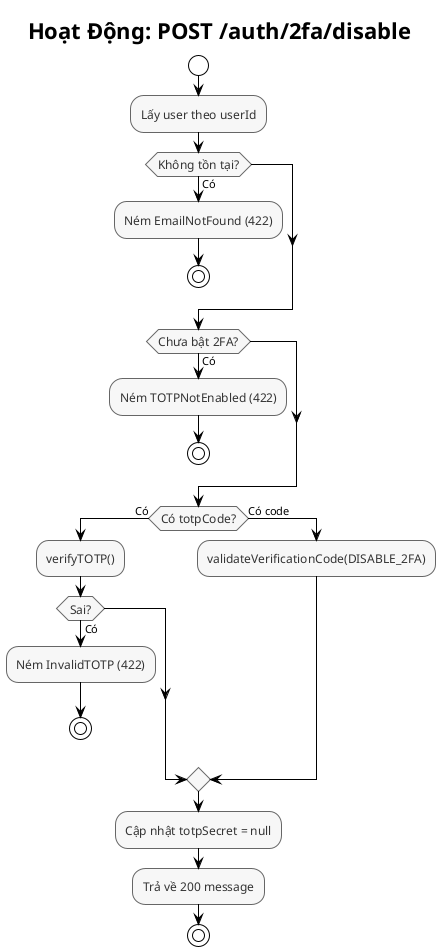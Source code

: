 @startuml Auth - 2FA Disable Activity
!theme plain
skinparam backgroundColor #FFFFFF
skinparam activityFontSize 12
skinparam activityFontColor #333333
skinparam activityBorderColor #666666
skinparam activityBackgroundColor #F7F7F7

title Hoạt Động: POST /auth/2fa/disable

start
:Lấy user theo userId;
if (Không tồn tại?) then (Có)
  :Ném EmailNotFound (422);
  stop
endif
if (Chưa bật 2FA?) then (Có)
  :Ném TOTPNotEnabled (422);
  stop
endif
if (Có totpCode?) then (Có)
  :verifyTOTP();
  if (Sai?) then (Có)
    :Ném InvalidTOTP (422);
    stop
  endif
else (Có code)
  :validateVerificationCode(DISABLE_2FA);
endif
:Cập nhật totpSecret = null;
:Trả về 200 message;
stop

@enduml


